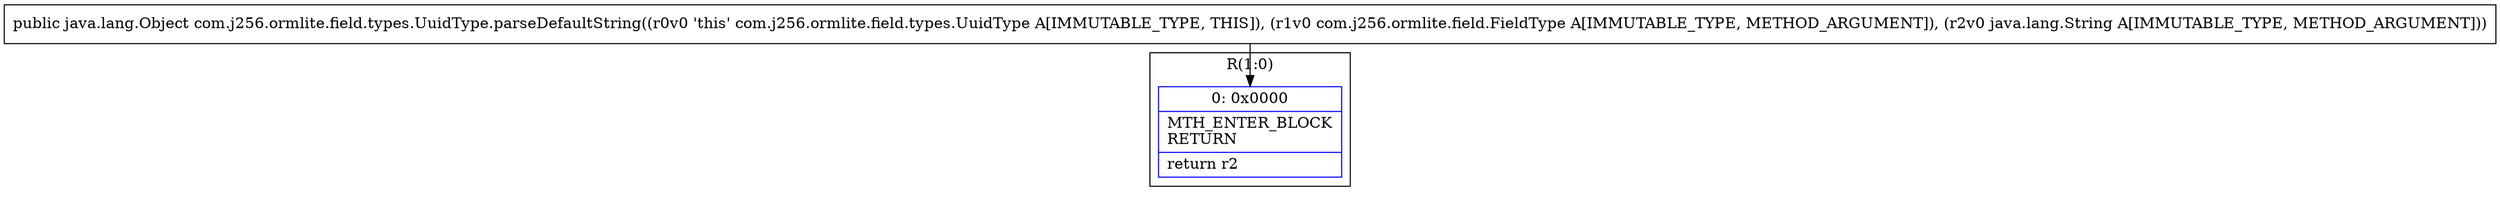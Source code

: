 digraph "CFG forcom.j256.ormlite.field.types.UuidType.parseDefaultString(Lcom\/j256\/ormlite\/field\/FieldType;Ljava\/lang\/String;)Ljava\/lang\/Object;" {
subgraph cluster_Region_1358313606 {
label = "R(1:0)";
node [shape=record,color=blue];
Node_0 [shape=record,label="{0\:\ 0x0000|MTH_ENTER_BLOCK\lRETURN\l|return r2\l}"];
}
MethodNode[shape=record,label="{public java.lang.Object com.j256.ormlite.field.types.UuidType.parseDefaultString((r0v0 'this' com.j256.ormlite.field.types.UuidType A[IMMUTABLE_TYPE, THIS]), (r1v0 com.j256.ormlite.field.FieldType A[IMMUTABLE_TYPE, METHOD_ARGUMENT]), (r2v0 java.lang.String A[IMMUTABLE_TYPE, METHOD_ARGUMENT])) }"];
MethodNode -> Node_0;
}

